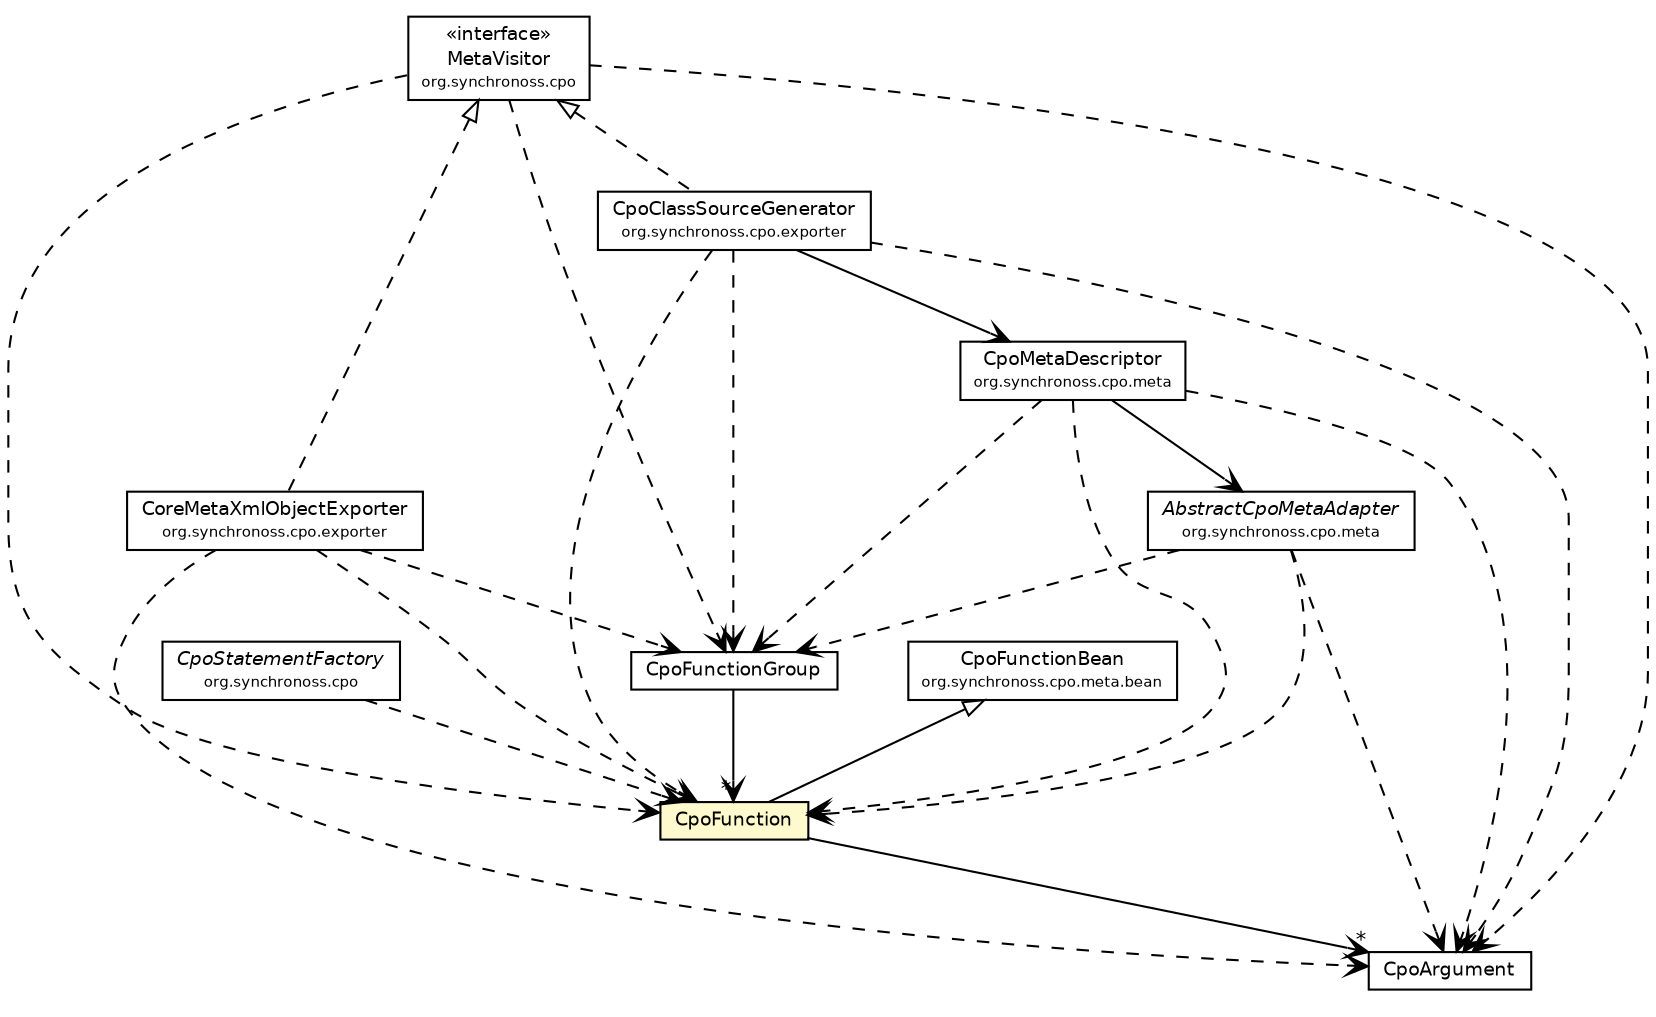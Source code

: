 #!/usr/local/bin/dot
#
# Class diagram 
# Generated by UmlGraph version 4.6 (http://www.spinellis.gr/sw/umlgraph)
#

digraph G {
	edge [fontname="Helvetica",fontsize=10,labelfontname="Helvetica",labelfontsize=10];
	node [fontname="Helvetica",fontsize=10,shape=plaintext];
	// org.synchronoss.cpo.MetaVisitor
	c20256 [label=<<table border="0" cellborder="1" cellspacing="0" cellpadding="2" port="p" href="../../MetaVisitor.html">
		<tr><td><table border="0" cellspacing="0" cellpadding="1">
			<tr><td> &laquo;interface&raquo; </td></tr>
			<tr><td> MetaVisitor </td></tr>
			<tr><td><font point-size="7.0"> org.synchronoss.cpo </font></td></tr>
		</table></td></tr>
		</table>>, fontname="Helvetica", fontcolor="black", fontsize=9.0];
	// org.synchronoss.cpo.CpoStatementFactory
	c20261 [label=<<table border="0" cellborder="1" cellspacing="0" cellpadding="2" port="p" href="../../CpoStatementFactory.html">
		<tr><td><table border="0" cellspacing="0" cellpadding="1">
			<tr><td><font face="Helvetica-Oblique"> CpoStatementFactory </font></td></tr>
			<tr><td><font point-size="7.0"> org.synchronoss.cpo </font></td></tr>
		</table></td></tr>
		</table>>, fontname="Helvetica", fontcolor="black", fontsize=9.0];
	// org.synchronoss.cpo.exporter.CpoClassSourceGenerator
	c20262 [label=<<table border="0" cellborder="1" cellspacing="0" cellpadding="2" port="p" href="../../exporter/CpoClassSourceGenerator.html">
		<tr><td><table border="0" cellspacing="0" cellpadding="1">
			<tr><td> CpoClassSourceGenerator </td></tr>
			<tr><td><font point-size="7.0"> org.synchronoss.cpo.exporter </font></td></tr>
		</table></td></tr>
		</table>>, fontname="Helvetica", fontcolor="black", fontsize=9.0];
	// org.synchronoss.cpo.exporter.CoreMetaXmlObjectExporter
	c20264 [label=<<table border="0" cellborder="1" cellspacing="0" cellpadding="2" port="p" href="../../exporter/CoreMetaXmlObjectExporter.html">
		<tr><td><table border="0" cellspacing="0" cellpadding="1">
			<tr><td> CoreMetaXmlObjectExporter </td></tr>
			<tr><td><font point-size="7.0"> org.synchronoss.cpo.exporter </font></td></tr>
		</table></td></tr>
		</table>>, fontname="Helvetica", fontcolor="black", fontsize=9.0];
	// org.synchronoss.cpo.meta.AbstractCpoMetaAdapter
	c20273 [label=<<table border="0" cellborder="1" cellspacing="0" cellpadding="2" port="p" href="../AbstractCpoMetaAdapter.html">
		<tr><td><table border="0" cellspacing="0" cellpadding="1">
			<tr><td><font face="Helvetica-Oblique"> AbstractCpoMetaAdapter </font></td></tr>
			<tr><td><font point-size="7.0"> org.synchronoss.cpo.meta </font></td></tr>
		</table></td></tr>
		</table>>, fontname="Helvetica", fontcolor="black", fontsize=9.0];
	// org.synchronoss.cpo.meta.CpoMetaDescriptor
	c20274 [label=<<table border="0" cellborder="1" cellspacing="0" cellpadding="2" port="p" href="../CpoMetaDescriptor.html">
		<tr><td><table border="0" cellspacing="0" cellpadding="1">
			<tr><td> CpoMetaDescriptor </td></tr>
			<tr><td><font point-size="7.0"> org.synchronoss.cpo.meta </font></td></tr>
		</table></td></tr>
		</table>>, fontname="Helvetica", fontcolor="black", fontsize=9.0];
	// org.synchronoss.cpo.meta.bean.CpoFunctionBean
	c20279 [label=<<table border="0" cellborder="1" cellspacing="0" cellpadding="2" port="p" href="../bean/CpoFunctionBean.html">
		<tr><td><table border="0" cellspacing="0" cellpadding="1">
			<tr><td> CpoFunctionBean </td></tr>
			<tr><td><font point-size="7.0"> org.synchronoss.cpo.meta.bean </font></td></tr>
		</table></td></tr>
		</table>>, fontname="Helvetica", fontcolor="black", fontsize=9.0];
	// org.synchronoss.cpo.meta.domain.CpoArgument
	c20285 [label=<<table border="0" cellborder="1" cellspacing="0" cellpadding="2" port="p" href="./CpoArgument.html">
		<tr><td><table border="0" cellspacing="0" cellpadding="1">
			<tr><td> CpoArgument </td></tr>
		</table></td></tr>
		</table>>, fontname="Helvetica", fontcolor="black", fontsize=9.0];
	// org.synchronoss.cpo.meta.domain.CpoFunctionGroup
	c20287 [label=<<table border="0" cellborder="1" cellspacing="0" cellpadding="2" port="p" href="./CpoFunctionGroup.html">
		<tr><td><table border="0" cellspacing="0" cellpadding="1">
			<tr><td> CpoFunctionGroup </td></tr>
		</table></td></tr>
		</table>>, fontname="Helvetica", fontcolor="black", fontsize=9.0];
	// org.synchronoss.cpo.meta.domain.CpoFunction
	c20290 [label=<<table border="0" cellborder="1" cellspacing="0" cellpadding="2" port="p" bgcolor="lemonChiffon" href="./CpoFunction.html">
		<tr><td><table border="0" cellspacing="0" cellpadding="1">
			<tr><td> CpoFunction </td></tr>
		</table></td></tr>
		</table>>, fontname="Helvetica", fontcolor="black", fontsize=9.0];
	//org.synchronoss.cpo.exporter.CpoClassSourceGenerator implements org.synchronoss.cpo.MetaVisitor
	c20256:p -> c20262:p [dir=back,arrowtail=empty,style=dashed];
	//org.synchronoss.cpo.exporter.CoreMetaXmlObjectExporter implements org.synchronoss.cpo.MetaVisitor
	c20256:p -> c20264:p [dir=back,arrowtail=empty,style=dashed];
	//org.synchronoss.cpo.meta.domain.CpoFunction extends org.synchronoss.cpo.meta.bean.CpoFunctionBean
	c20279:p -> c20290:p [dir=back,arrowtail=empty];
	// org.synchronoss.cpo.exporter.CpoClassSourceGenerator NAVASSOC org.synchronoss.cpo.meta.CpoMetaDescriptor
	c20262:p -> c20274:p [taillabel="", label="", headlabel="", fontname="Helvetica", fontcolor="black", fontsize=10.0, color="black", arrowhead=open];
	// org.synchronoss.cpo.meta.CpoMetaDescriptor NAVASSOC org.synchronoss.cpo.meta.AbstractCpoMetaAdapter
	c20274:p -> c20273:p [taillabel="", label="", headlabel="", fontname="Helvetica", fontcolor="black", fontsize=10.0, color="black", arrowhead=open];
	// org.synchronoss.cpo.meta.domain.CpoFunctionGroup NAVASSOC org.synchronoss.cpo.meta.domain.CpoFunction
	c20287:p -> c20290:p [taillabel="", label="", headlabel="*", fontname="Helvetica", fontcolor="black", fontsize=10.0, color="black", arrowhead=open];
	// org.synchronoss.cpo.meta.domain.CpoFunction NAVASSOC org.synchronoss.cpo.meta.domain.CpoArgument
	c20290:p -> c20285:p [taillabel="", label="", headlabel="*", fontname="Helvetica", fontcolor="black", fontsize=10.0, color="black", arrowhead=open];
	// org.synchronoss.cpo.MetaVisitor DEPEND org.synchronoss.cpo.meta.domain.CpoFunction
	c20256:p -> c20290:p [taillabel="", label="", headlabel="", fontname="Helvetica", fontcolor="black", fontsize=10.0, color="black", arrowhead=open, style=dashed];
	// org.synchronoss.cpo.MetaVisitor DEPEND org.synchronoss.cpo.meta.domain.CpoArgument
	c20256:p -> c20285:p [taillabel="", label="", headlabel="", fontname="Helvetica", fontcolor="black", fontsize=10.0, color="black", arrowhead=open, style=dashed];
	// org.synchronoss.cpo.MetaVisitor DEPEND org.synchronoss.cpo.meta.domain.CpoFunctionGroup
	c20256:p -> c20287:p [taillabel="", label="", headlabel="", fontname="Helvetica", fontcolor="black", fontsize=10.0, color="black", arrowhead=open, style=dashed];
	// org.synchronoss.cpo.CpoStatementFactory DEPEND org.synchronoss.cpo.meta.domain.CpoFunction
	c20261:p -> c20290:p [taillabel="", label="", headlabel="", fontname="Helvetica", fontcolor="black", fontsize=10.0, color="black", arrowhead=open, style=dashed];
	// org.synchronoss.cpo.exporter.CpoClassSourceGenerator DEPEND org.synchronoss.cpo.meta.domain.CpoFunction
	c20262:p -> c20290:p [taillabel="", label="", headlabel="", fontname="Helvetica", fontcolor="black", fontsize=10.0, color="black", arrowhead=open, style=dashed];
	// org.synchronoss.cpo.exporter.CpoClassSourceGenerator DEPEND org.synchronoss.cpo.meta.domain.CpoArgument
	c20262:p -> c20285:p [taillabel="", label="", headlabel="", fontname="Helvetica", fontcolor="black", fontsize=10.0, color="black", arrowhead=open, style=dashed];
	// org.synchronoss.cpo.exporter.CpoClassSourceGenerator DEPEND org.synchronoss.cpo.meta.domain.CpoFunctionGroup
	c20262:p -> c20287:p [taillabel="", label="", headlabel="", fontname="Helvetica", fontcolor="black", fontsize=10.0, color="black", arrowhead=open, style=dashed];
	// org.synchronoss.cpo.exporter.CoreMetaXmlObjectExporter DEPEND org.synchronoss.cpo.meta.domain.CpoFunction
	c20264:p -> c20290:p [taillabel="", label="", headlabel="", fontname="Helvetica", fontcolor="black", fontsize=10.0, color="black", arrowhead=open, style=dashed];
	// org.synchronoss.cpo.exporter.CoreMetaXmlObjectExporter DEPEND org.synchronoss.cpo.meta.domain.CpoArgument
	c20264:p -> c20285:p [taillabel="", label="", headlabel="", fontname="Helvetica", fontcolor="black", fontsize=10.0, color="black", arrowhead=open, style=dashed];
	// org.synchronoss.cpo.exporter.CoreMetaXmlObjectExporter DEPEND org.synchronoss.cpo.meta.domain.CpoFunctionGroup
	c20264:p -> c20287:p [taillabel="", label="", headlabel="", fontname="Helvetica", fontcolor="black", fontsize=10.0, color="black", arrowhead=open, style=dashed];
	// org.synchronoss.cpo.meta.AbstractCpoMetaAdapter DEPEND org.synchronoss.cpo.meta.domain.CpoFunction
	c20273:p -> c20290:p [taillabel="", label="", headlabel="", fontname="Helvetica", fontcolor="black", fontsize=10.0, color="black", arrowhead=open, style=dashed];
	// org.synchronoss.cpo.meta.AbstractCpoMetaAdapter DEPEND org.synchronoss.cpo.meta.domain.CpoArgument
	c20273:p -> c20285:p [taillabel="", label="", headlabel="", fontname="Helvetica", fontcolor="black", fontsize=10.0, color="black", arrowhead=open, style=dashed];
	// org.synchronoss.cpo.meta.AbstractCpoMetaAdapter DEPEND org.synchronoss.cpo.meta.domain.CpoFunctionGroup
	c20273:p -> c20287:p [taillabel="", label="", headlabel="", fontname="Helvetica", fontcolor="black", fontsize=10.0, color="black", arrowhead=open, style=dashed];
	// org.synchronoss.cpo.meta.CpoMetaDescriptor DEPEND org.synchronoss.cpo.meta.domain.CpoFunction
	c20274:p -> c20290:p [taillabel="", label="", headlabel="", fontname="Helvetica", fontcolor="black", fontsize=10.0, color="black", arrowhead=open, style=dashed];
	// org.synchronoss.cpo.meta.CpoMetaDescriptor DEPEND org.synchronoss.cpo.meta.domain.CpoArgument
	c20274:p -> c20285:p [taillabel="", label="", headlabel="", fontname="Helvetica", fontcolor="black", fontsize=10.0, color="black", arrowhead=open, style=dashed];
	// org.synchronoss.cpo.meta.CpoMetaDescriptor DEPEND org.synchronoss.cpo.meta.domain.CpoFunctionGroup
	c20274:p -> c20287:p [taillabel="", label="", headlabel="", fontname="Helvetica", fontcolor="black", fontsize=10.0, color="black", arrowhead=open, style=dashed];
}

